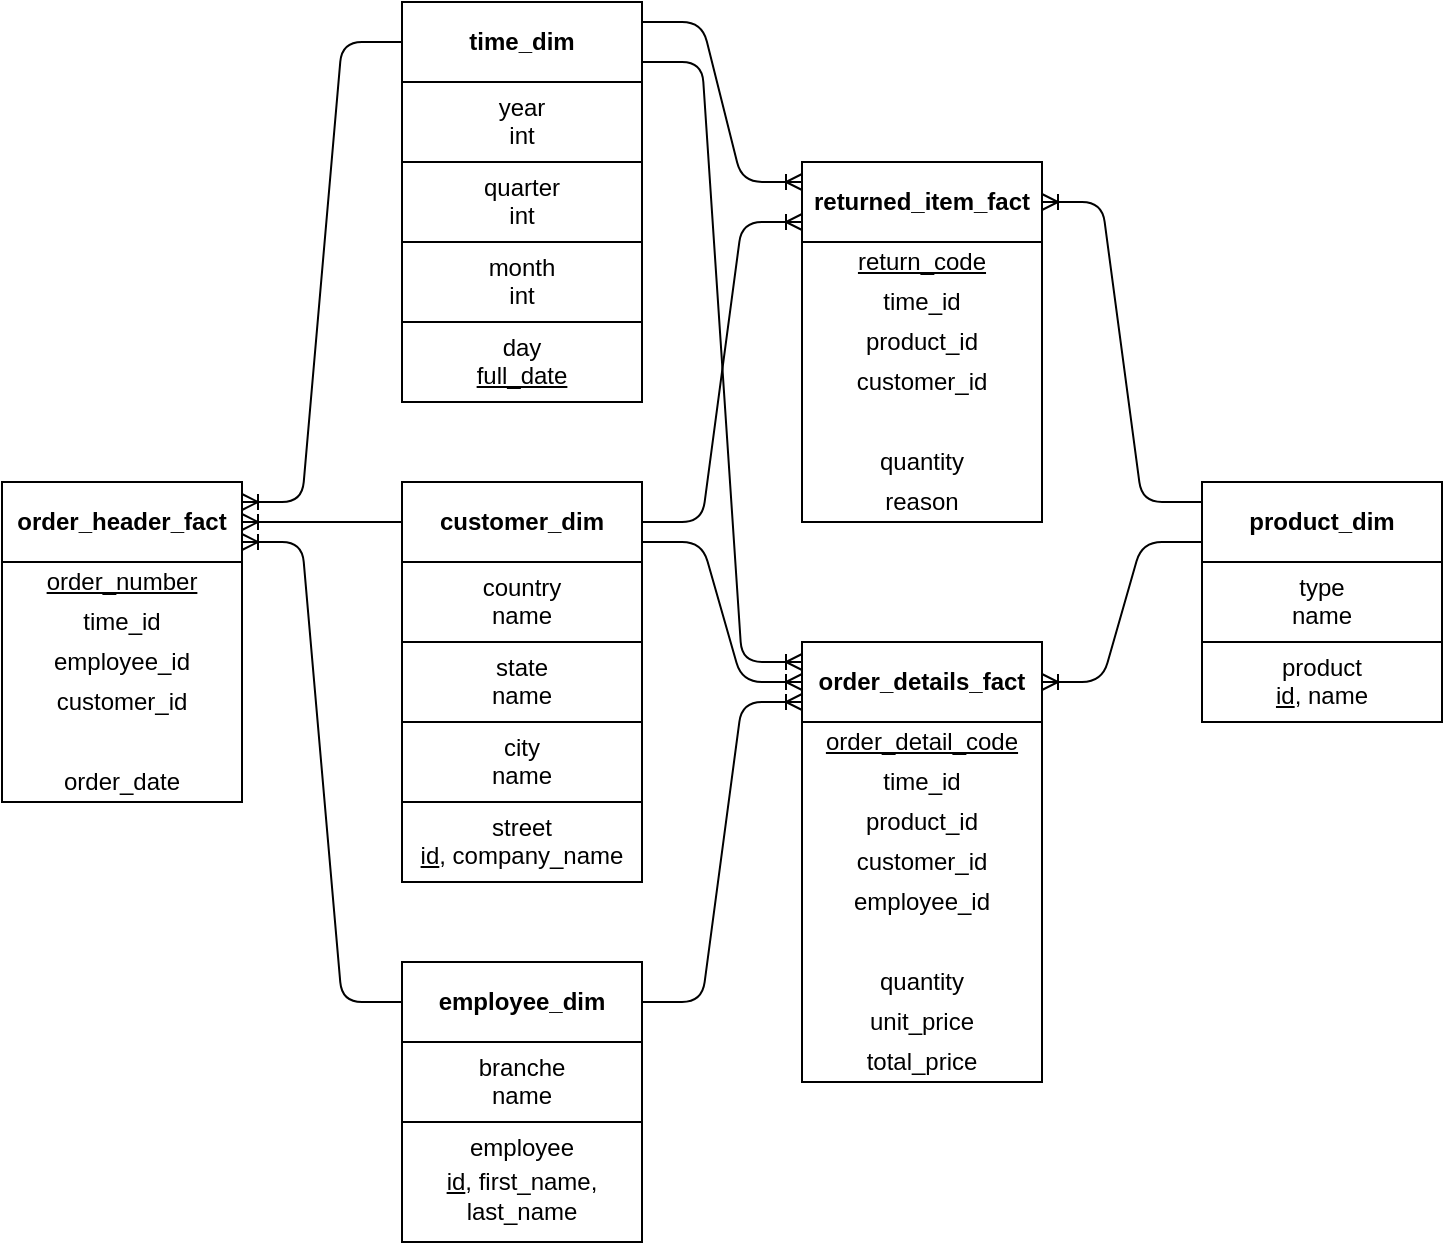 <mxfile version="14.5.1" type="device"><diagram id="R2lEEEUBdFMjLlhIrx00" name="Page-1"><mxGraphModel dx="1024" dy="601" grid="1" gridSize="10" guides="1" tooltips="1" connect="1" arrows="1" fold="1" page="1" pageScale="1" pageWidth="850" pageHeight="1100" math="0" shadow="0" extFonts="Permanent Marker^https://fonts.googleapis.com/css?family=Permanent+Marker"><root><mxCell id="0"/><mxCell id="1" parent="0"/><mxCell id="J6xo8imgdwuWEYaqgRBh-65" value="" style="group;" parent="1" vertex="1" connectable="0"><mxGeometry x="640" y="280" width="120" height="120" as="geometry"/></mxCell><mxCell id="J6xo8imgdwuWEYaqgRBh-47" value="&lt;b&gt;product&lt;/b&gt;&lt;b&gt;_dim&lt;/b&gt;" style="rounded=0;whiteSpace=wrap;html=1;" parent="J6xo8imgdwuWEYaqgRBh-65" vertex="1"><mxGeometry width="120" height="40" as="geometry"/></mxCell><mxCell id="J6xo8imgdwuWEYaqgRBh-48" value="" style="group" parent="J6xo8imgdwuWEYaqgRBh-65" vertex="1" connectable="0"><mxGeometry y="40" width="120" height="40" as="geometry"/></mxCell><mxCell id="J6xo8imgdwuWEYaqgRBh-49" value="" style="rounded=0;whiteSpace=wrap;html=1;fillColor=#ffffff;" parent="J6xo8imgdwuWEYaqgRBh-48" vertex="1"><mxGeometry width="120" height="40" as="geometry"/></mxCell><mxCell id="J6xo8imgdwuWEYaqgRBh-50" value="type" style="text;html=1;strokeColor=none;fillColor=none;align=center;verticalAlign=middle;whiteSpace=wrap;rounded=0;" parent="J6xo8imgdwuWEYaqgRBh-48" vertex="1"><mxGeometry y="6.67" width="120" height="13.33" as="geometry"/></mxCell><mxCell id="J6xo8imgdwuWEYaqgRBh-51" value="name" style="text;html=1;strokeColor=none;fillColor=none;align=center;verticalAlign=middle;whiteSpace=wrap;rounded=0;" parent="J6xo8imgdwuWEYaqgRBh-48" vertex="1"><mxGeometry y="20" width="120" height="13.33" as="geometry"/></mxCell><mxCell id="J6xo8imgdwuWEYaqgRBh-60" value="" style="group" parent="J6xo8imgdwuWEYaqgRBh-65" vertex="1" connectable="0"><mxGeometry y="80" width="120" height="40" as="geometry"/></mxCell><mxCell id="J6xo8imgdwuWEYaqgRBh-61" value="" style="rounded=0;whiteSpace=wrap;html=1;fillColor=#ffffff;" parent="J6xo8imgdwuWEYaqgRBh-60" vertex="1"><mxGeometry width="120" height="40" as="geometry"/></mxCell><mxCell id="J6xo8imgdwuWEYaqgRBh-62" value="product" style="text;html=1;strokeColor=none;fillColor=none;align=center;verticalAlign=middle;whiteSpace=wrap;rounded=0;" parent="J6xo8imgdwuWEYaqgRBh-60" vertex="1"><mxGeometry y="6.67" width="120" height="13.33" as="geometry"/></mxCell><mxCell id="J6xo8imgdwuWEYaqgRBh-63" value="&lt;u&gt;id&lt;/u&gt;, name" style="text;html=1;strokeColor=none;fillColor=none;align=center;verticalAlign=middle;whiteSpace=wrap;rounded=0;" parent="J6xo8imgdwuWEYaqgRBh-60" vertex="1"><mxGeometry y="20" width="120" height="13.33" as="geometry"/></mxCell><mxCell id="J6xo8imgdwuWEYaqgRBh-115" value="" style="group" parent="1" vertex="1" connectable="0"><mxGeometry x="240" y="40" width="120" height="200" as="geometry"/></mxCell><mxCell id="J6xo8imgdwuWEYaqgRBh-13" value="&lt;b&gt;time_dim&lt;/b&gt;" style="rounded=0;whiteSpace=wrap;html=1;" parent="J6xo8imgdwuWEYaqgRBh-115" vertex="1"><mxGeometry width="120" height="40" as="geometry"/></mxCell><mxCell id="J6xo8imgdwuWEYaqgRBh-26" value="" style="group" parent="J6xo8imgdwuWEYaqgRBh-115" vertex="1" connectable="0"><mxGeometry y="40" width="120" height="40" as="geometry"/></mxCell><mxCell id="J6xo8imgdwuWEYaqgRBh-23" value="" style="rounded=0;whiteSpace=wrap;html=1;fillColor=#ffffff;" parent="J6xo8imgdwuWEYaqgRBh-26" vertex="1"><mxGeometry width="120" height="40" as="geometry"/></mxCell><mxCell id="J6xo8imgdwuWEYaqgRBh-24" value="year" style="text;html=1;strokeColor=none;fillColor=none;align=center;verticalAlign=middle;whiteSpace=wrap;rounded=0;" parent="J6xo8imgdwuWEYaqgRBh-26" vertex="1"><mxGeometry y="6.67" width="120" height="13.33" as="geometry"/></mxCell><mxCell id="J6xo8imgdwuWEYaqgRBh-25" value="int" style="text;html=1;strokeColor=none;fillColor=none;align=center;verticalAlign=middle;whiteSpace=wrap;rounded=0;" parent="J6xo8imgdwuWEYaqgRBh-26" vertex="1"><mxGeometry y="20" width="120" height="13.33" as="geometry"/></mxCell><mxCell id="J6xo8imgdwuWEYaqgRBh-27" value="" style="group" parent="J6xo8imgdwuWEYaqgRBh-115" vertex="1" connectable="0"><mxGeometry y="120" width="120" height="40" as="geometry"/></mxCell><mxCell id="J6xo8imgdwuWEYaqgRBh-28" value="" style="rounded=0;whiteSpace=wrap;html=1;fillColor=#ffffff;" parent="J6xo8imgdwuWEYaqgRBh-27" vertex="1"><mxGeometry width="120" height="40" as="geometry"/></mxCell><mxCell id="J6xo8imgdwuWEYaqgRBh-29" value="month" style="text;html=1;strokeColor=none;fillColor=none;align=center;verticalAlign=middle;whiteSpace=wrap;rounded=0;" parent="J6xo8imgdwuWEYaqgRBh-27" vertex="1"><mxGeometry y="6.67" width="120" height="13.33" as="geometry"/></mxCell><mxCell id="J6xo8imgdwuWEYaqgRBh-30" value="int" style="text;html=1;strokeColor=none;fillColor=none;align=center;verticalAlign=middle;whiteSpace=wrap;rounded=0;" parent="J6xo8imgdwuWEYaqgRBh-27" vertex="1"><mxGeometry y="20" width="120" height="13.33" as="geometry"/></mxCell><mxCell id="J6xo8imgdwuWEYaqgRBh-31" value="" style="group;fillColor=#fff2cc;strokeColor=#d6b656;" parent="J6xo8imgdwuWEYaqgRBh-115" vertex="1" connectable="0"><mxGeometry y="160" width="120" height="40" as="geometry"/></mxCell><mxCell id="J6xo8imgdwuWEYaqgRBh-32" value="" style="rounded=0;whiteSpace=wrap;html=1;fillColor=#ffffff;" parent="J6xo8imgdwuWEYaqgRBh-31" vertex="1"><mxGeometry width="120" height="40" as="geometry"/></mxCell><mxCell id="J6xo8imgdwuWEYaqgRBh-33" value="day" style="text;html=1;strokeColor=none;fillColor=none;align=center;verticalAlign=middle;whiteSpace=wrap;rounded=0;" parent="J6xo8imgdwuWEYaqgRBh-31" vertex="1"><mxGeometry y="6.67" width="120" height="13.33" as="geometry"/></mxCell><mxCell id="J6xo8imgdwuWEYaqgRBh-34" value="&lt;u&gt;full_date&lt;/u&gt;" style="text;html=1;strokeColor=none;fillColor=none;align=center;verticalAlign=middle;whiteSpace=wrap;rounded=0;" parent="J6xo8imgdwuWEYaqgRBh-31" vertex="1"><mxGeometry y="20" width="120" height="13.33" as="geometry"/></mxCell><mxCell id="J6xo8imgdwuWEYaqgRBh-37" value="" style="group" parent="J6xo8imgdwuWEYaqgRBh-115" vertex="1" connectable="0"><mxGeometry y="80" width="120" height="40" as="geometry"/></mxCell><mxCell id="J6xo8imgdwuWEYaqgRBh-38" value="" style="rounded=0;whiteSpace=wrap;html=1;fillColor=#ffffff;" parent="J6xo8imgdwuWEYaqgRBh-37" vertex="1"><mxGeometry width="120" height="40" as="geometry"/></mxCell><mxCell id="J6xo8imgdwuWEYaqgRBh-39" value="quarter" style="text;html=1;strokeColor=none;fillColor=none;align=center;verticalAlign=middle;whiteSpace=wrap;rounded=0;" parent="J6xo8imgdwuWEYaqgRBh-37" vertex="1"><mxGeometry y="6.67" width="120" height="13.33" as="geometry"/></mxCell><mxCell id="J6xo8imgdwuWEYaqgRBh-40" value="int" style="text;html=1;strokeColor=none;fillColor=none;align=center;verticalAlign=middle;whiteSpace=wrap;rounded=0;" parent="J6xo8imgdwuWEYaqgRBh-37" vertex="1"><mxGeometry y="20" width="120" height="13.33" as="geometry"/></mxCell><mxCell id="J6xo8imgdwuWEYaqgRBh-142" value="" style="edgeStyle=entityRelationEdgeStyle;fontSize=12;html=1;endArrow=ERoneToMany;entryX=0;entryY=0.25;entryDx=0;entryDy=0;exitX=1;exitY=0.75;exitDx=0;exitDy=0;" parent="1" source="J6xo8imgdwuWEYaqgRBh-13" target="J6xo8imgdwuWEYaqgRBh-114" edge="1"><mxGeometry width="100" height="100" relative="1" as="geometry"><mxPoint x="380" y="-100" as="sourcePoint"/><mxPoint x="500" y="20" as="targetPoint"/></mxGeometry></mxCell><mxCell id="J6xo8imgdwuWEYaqgRBh-143" value="" style="edgeStyle=entityRelationEdgeStyle;fontSize=12;html=1;endArrow=ERoneToMany;exitX=1;exitY=0.75;exitDx=0;exitDy=0;" parent="1" source="J6xo8imgdwuWEYaqgRBh-95" edge="1"><mxGeometry width="100" height="100" relative="1" as="geometry"><mxPoint x="380" y="-100" as="sourcePoint"/><mxPoint x="440" y="380" as="targetPoint"/></mxGeometry></mxCell><mxCell id="J6xo8imgdwuWEYaqgRBh-144" value="" style="edgeStyle=entityRelationEdgeStyle;fontSize=12;html=1;endArrow=ERoneToMany;entryX=1;entryY=0.5;entryDx=0;entryDy=0;exitX=0;exitY=0.75;exitDx=0;exitDy=0;" parent="1" source="J6xo8imgdwuWEYaqgRBh-47" target="J6xo8imgdwuWEYaqgRBh-114" edge="1"><mxGeometry width="100" height="100" relative="1" as="geometry"><mxPoint x="380" y="-100" as="sourcePoint"/><mxPoint x="560" y="-80" as="targetPoint"/></mxGeometry></mxCell><mxCell id="J6xo8imgdwuWEYaqgRBh-145" value="" style="edgeStyle=entityRelationEdgeStyle;fontSize=12;html=1;endArrow=ERoneToMany;entryX=0;entryY=0.75;entryDx=0;entryDy=0;exitX=1;exitY=0.5;exitDx=0;exitDy=0;" parent="1" source="J6xo8imgdwuWEYaqgRBh-95" target="J6xo8imgdwuWEYaqgRBh-124" edge="1"><mxGeometry width="100" height="100" relative="1" as="geometry"><mxPoint x="420" y="300" as="sourcePoint"/><mxPoint x="550" y="-80" as="targetPoint"/></mxGeometry></mxCell><mxCell id="J6xo8imgdwuWEYaqgRBh-146" value="" style="edgeStyle=entityRelationEdgeStyle;fontSize=12;html=1;endArrow=ERoneToMany;entryX=1;entryY=0.5;entryDx=0;entryDy=0;exitX=0;exitY=0.25;exitDx=0;exitDy=0;" parent="1" source="J6xo8imgdwuWEYaqgRBh-47" target="J6xo8imgdwuWEYaqgRBh-124" edge="1"><mxGeometry width="100" height="100" relative="1" as="geometry"><mxPoint x="390" y="310" as="sourcePoint"/><mxPoint x="550" y="120" as="targetPoint"/></mxGeometry></mxCell><mxCell id="J6xo8imgdwuWEYaqgRBh-147" value="" style="edgeStyle=entityRelationEdgeStyle;fontSize=12;html=1;endArrow=ERoneToMany;entryX=0;entryY=0.25;entryDx=0;entryDy=0;exitX=1;exitY=0.25;exitDx=0;exitDy=0;" parent="1" source="J6xo8imgdwuWEYaqgRBh-13" target="J6xo8imgdwuWEYaqgRBh-124" edge="1"><mxGeometry width="100" height="100" relative="1" as="geometry"><mxPoint x="420" y="-90" as="sourcePoint"/><mxPoint x="550" y="110" as="targetPoint"/></mxGeometry></mxCell><mxCell id="J6xo8imgdwuWEYaqgRBh-149" value="" style="group" parent="1" vertex="1" connectable="0"><mxGeometry x="240" y="280" width="120" height="200" as="geometry"/></mxCell><mxCell id="J6xo8imgdwuWEYaqgRBh-95" value="&lt;b&gt;customer_dim&lt;/b&gt;" style="rounded=0;whiteSpace=wrap;html=1;" parent="J6xo8imgdwuWEYaqgRBh-149" vertex="1"><mxGeometry width="120" height="40" as="geometry"/></mxCell><mxCell id="J6xo8imgdwuWEYaqgRBh-96" value="" style="group" parent="J6xo8imgdwuWEYaqgRBh-149" vertex="1" connectable="0"><mxGeometry y="40" width="120" height="40" as="geometry"/></mxCell><mxCell id="J6xo8imgdwuWEYaqgRBh-97" value="" style="rounded=0;whiteSpace=wrap;html=1;fillColor=#ffffff;" parent="J6xo8imgdwuWEYaqgRBh-96" vertex="1"><mxGeometry width="120" height="40" as="geometry"/></mxCell><mxCell id="J6xo8imgdwuWEYaqgRBh-98" value="country" style="text;html=1;strokeColor=none;fillColor=none;align=center;verticalAlign=middle;whiteSpace=wrap;rounded=0;" parent="J6xo8imgdwuWEYaqgRBh-96" vertex="1"><mxGeometry y="6.67" width="120" height="13.33" as="geometry"/></mxCell><mxCell id="J6xo8imgdwuWEYaqgRBh-99" value="name" style="text;html=1;strokeColor=none;fillColor=none;align=center;verticalAlign=middle;whiteSpace=wrap;rounded=0;" parent="J6xo8imgdwuWEYaqgRBh-96" vertex="1"><mxGeometry y="20" width="120" height="13.33" as="geometry"/></mxCell><mxCell id="J6xo8imgdwuWEYaqgRBh-100" value="" style="group" parent="J6xo8imgdwuWEYaqgRBh-149" vertex="1" connectable="0"><mxGeometry y="120" width="120" height="40" as="geometry"/></mxCell><mxCell id="J6xo8imgdwuWEYaqgRBh-101" value="" style="rounded=0;whiteSpace=wrap;html=1;fillColor=#ffffff;" parent="J6xo8imgdwuWEYaqgRBh-100" vertex="1"><mxGeometry width="120" height="40" as="geometry"/></mxCell><mxCell id="J6xo8imgdwuWEYaqgRBh-102" value="city" style="text;html=1;strokeColor=none;fillColor=none;align=center;verticalAlign=middle;whiteSpace=wrap;rounded=0;" parent="J6xo8imgdwuWEYaqgRBh-100" vertex="1"><mxGeometry y="6.67" width="120" height="13.33" as="geometry"/></mxCell><mxCell id="J6xo8imgdwuWEYaqgRBh-103" value="name" style="text;html=1;strokeColor=none;fillColor=none;align=center;verticalAlign=middle;whiteSpace=wrap;rounded=0;" parent="J6xo8imgdwuWEYaqgRBh-100" vertex="1"><mxGeometry y="20" width="120" height="13.33" as="geometry"/></mxCell><mxCell id="J6xo8imgdwuWEYaqgRBh-104" value="" style="group" parent="J6xo8imgdwuWEYaqgRBh-149" vertex="1" connectable="0"><mxGeometry y="160" width="120" height="40" as="geometry"/></mxCell><mxCell id="J6xo8imgdwuWEYaqgRBh-105" value="" style="rounded=0;whiteSpace=wrap;html=1;fillColor=#ffffff;" parent="J6xo8imgdwuWEYaqgRBh-104" vertex="1"><mxGeometry width="120" height="40" as="geometry"/></mxCell><mxCell id="J6xo8imgdwuWEYaqgRBh-106" value="street" style="text;html=1;strokeColor=none;fillColor=none;align=center;verticalAlign=middle;whiteSpace=wrap;rounded=0;" parent="J6xo8imgdwuWEYaqgRBh-104" vertex="1"><mxGeometry y="6.67" width="120" height="13.33" as="geometry"/></mxCell><mxCell id="J6xo8imgdwuWEYaqgRBh-107" value="&lt;u&gt;id&lt;/u&gt;, company_name" style="text;html=1;strokeColor=none;fillColor=none;align=center;verticalAlign=middle;whiteSpace=wrap;rounded=0;" parent="J6xo8imgdwuWEYaqgRBh-104" vertex="1"><mxGeometry y="20" width="120" height="13.33" as="geometry"/></mxCell><mxCell id="J6xo8imgdwuWEYaqgRBh-108" value="" style="group" parent="J6xo8imgdwuWEYaqgRBh-149" vertex="1" connectable="0"><mxGeometry y="80" width="120" height="40" as="geometry"/></mxCell><mxCell id="J6xo8imgdwuWEYaqgRBh-109" value="" style="rounded=0;whiteSpace=wrap;html=1;fillColor=#ffffff;" parent="J6xo8imgdwuWEYaqgRBh-108" vertex="1"><mxGeometry width="120" height="40" as="geometry"/></mxCell><mxCell id="J6xo8imgdwuWEYaqgRBh-110" value="state" style="text;html=1;strokeColor=none;fillColor=none;align=center;verticalAlign=middle;whiteSpace=wrap;rounded=0;" parent="J6xo8imgdwuWEYaqgRBh-108" vertex="1"><mxGeometry y="6.67" width="120" height="13.33" as="geometry"/></mxCell><mxCell id="J6xo8imgdwuWEYaqgRBh-111" value="name" style="text;html=1;strokeColor=none;fillColor=none;align=center;verticalAlign=middle;whiteSpace=wrap;rounded=0;" parent="J6xo8imgdwuWEYaqgRBh-108" vertex="1"><mxGeometry y="20" width="120" height="13.33" as="geometry"/></mxCell><mxCell id="gmsynBFg0CLHy38kcZ8t-29" value="" style="group" parent="1" vertex="1" connectable="0"><mxGeometry x="440" y="120" width="120" height="180" as="geometry"/></mxCell><mxCell id="J6xo8imgdwuWEYaqgRBh-124" value="&lt;b&gt;returned_item_fact&lt;/b&gt;" style="rounded=0;whiteSpace=wrap;html=1;strokeColor=#000000;fillColor=#ffffff;" parent="gmsynBFg0CLHy38kcZ8t-29" vertex="1"><mxGeometry width="120" height="40" as="geometry"/></mxCell><mxCell id="J6xo8imgdwuWEYaqgRBh-125" value="" style="rounded=0;whiteSpace=wrap;html=1;strokeColor=#000000;fillColor=#ffffff;" parent="gmsynBFg0CLHy38kcZ8t-29" vertex="1"><mxGeometry y="40" width="120" height="140" as="geometry"/></mxCell><mxCell id="J6xo8imgdwuWEYaqgRBh-126" value="time_id" style="text;html=1;strokeColor=none;fillColor=none;align=center;verticalAlign=middle;whiteSpace=wrap;rounded=0;" parent="gmsynBFg0CLHy38kcZ8t-29" vertex="1"><mxGeometry y="60" width="120" height="20" as="geometry"/></mxCell><mxCell id="J6xo8imgdwuWEYaqgRBh-127" value="product_id" style="text;html=1;strokeColor=none;fillColor=none;align=center;verticalAlign=middle;whiteSpace=wrap;rounded=0;" parent="gmsynBFg0CLHy38kcZ8t-29" vertex="1"><mxGeometry y="80" width="120" height="20" as="geometry"/></mxCell><mxCell id="J6xo8imgdwuWEYaqgRBh-128" value="customer_id" style="text;html=1;strokeColor=none;fillColor=none;align=center;verticalAlign=middle;whiteSpace=wrap;rounded=0;" parent="gmsynBFg0CLHy38kcZ8t-29" vertex="1"><mxGeometry y="100" width="120" height="20" as="geometry"/></mxCell><mxCell id="J6xo8imgdwuWEYaqgRBh-129" value="quantity" style="text;html=1;strokeColor=none;fillColor=none;align=center;verticalAlign=middle;whiteSpace=wrap;rounded=0;" parent="gmsynBFg0CLHy38kcZ8t-29" vertex="1"><mxGeometry y="140" width="120" height="20" as="geometry"/></mxCell><mxCell id="J6xo8imgdwuWEYaqgRBh-130" value="reason" style="text;html=1;strokeColor=none;fillColor=none;align=center;verticalAlign=middle;whiteSpace=wrap;rounded=0;" parent="gmsynBFg0CLHy38kcZ8t-29" vertex="1"><mxGeometry y="160" width="120" height="20" as="geometry"/></mxCell><mxCell id="gmsynBFg0CLHy38kcZ8t-28" value="&lt;u&gt;return_code&lt;/u&gt;" style="text;html=1;strokeColor=none;fillColor=none;align=center;verticalAlign=middle;whiteSpace=wrap;rounded=0;" parent="gmsynBFg0CLHy38kcZ8t-29" vertex="1"><mxGeometry y="40" width="120" height="20" as="geometry"/></mxCell><mxCell id="gmsynBFg0CLHy38kcZ8t-33" value="" style="edgeStyle=entityRelationEdgeStyle;fontSize=12;html=1;endArrow=ERoneToMany;exitX=0;exitY=0.5;exitDx=0;exitDy=0;entryX=1;entryY=0.25;entryDx=0;entryDy=0;" parent="1" source="J6xo8imgdwuWEYaqgRBh-13" target="gmsynBFg0CLHy38kcZ8t-20" edge="1"><mxGeometry width="100" height="100" relative="1" as="geometry"><mxPoint x="390" y="-90" as="sourcePoint"/><mxPoint x="510" y="330" as="targetPoint"/></mxGeometry></mxCell><mxCell id="gmsynBFg0CLHy38kcZ8t-36" value="" style="edgeStyle=entityRelationEdgeStyle;fontSize=12;html=1;endArrow=ERoneToMany;entryX=1;entryY=0.75;entryDx=0;entryDy=0;exitX=0;exitY=0.5;exitDx=0;exitDy=0;" parent="1" source="gmsynBFg0CLHy38kcZ8t-2" target="gmsynBFg0CLHy38kcZ8t-20" edge="1"><mxGeometry width="100" height="100" relative="1" as="geometry"><mxPoint x="390" y="150" as="sourcePoint"/><mxPoint x="550" y="150" as="targetPoint"/></mxGeometry></mxCell><mxCell id="gmsynBFg0CLHy38kcZ8t-37" value="" style="edgeStyle=entityRelationEdgeStyle;fontSize=12;html=1;endArrow=ERoneToMany;entryX=1;entryY=0.5;entryDx=0;entryDy=0;exitX=0;exitY=0.5;exitDx=0;exitDy=0;" parent="1" source="J6xo8imgdwuWEYaqgRBh-95" target="gmsynBFg0CLHy38kcZ8t-20" edge="1"><mxGeometry width="100" height="100" relative="1" as="geometry"><mxPoint x="400" y="320" as="sourcePoint"/><mxPoint x="550" y="390" as="targetPoint"/></mxGeometry></mxCell><mxCell id="gmsynBFg0CLHy38kcZ8t-42" value="" style="group" parent="1" vertex="1" connectable="0"><mxGeometry x="240" y="520" width="120" height="140" as="geometry"/></mxCell><mxCell id="gmsynBFg0CLHy38kcZ8t-2" value="&lt;b&gt;employee_dim&lt;/b&gt;" style="rounded=0;whiteSpace=wrap;html=1;" parent="gmsynBFg0CLHy38kcZ8t-42" vertex="1"><mxGeometry width="120" height="40" as="geometry"/></mxCell><mxCell id="gmsynBFg0CLHy38kcZ8t-3" value="" style="group" parent="gmsynBFg0CLHy38kcZ8t-42" vertex="1" connectable="0"><mxGeometry y="40" width="120" height="40" as="geometry"/></mxCell><mxCell id="gmsynBFg0CLHy38kcZ8t-4" value="" style="rounded=0;whiteSpace=wrap;html=1;fillColor=#ffffff;" parent="gmsynBFg0CLHy38kcZ8t-3" vertex="1"><mxGeometry width="120" height="40" as="geometry"/></mxCell><mxCell id="gmsynBFg0CLHy38kcZ8t-5" value="branche" style="text;html=1;strokeColor=none;fillColor=none;align=center;verticalAlign=middle;whiteSpace=wrap;rounded=0;" parent="gmsynBFg0CLHy38kcZ8t-3" vertex="1"><mxGeometry y="6.67" width="120" height="13.33" as="geometry"/></mxCell><mxCell id="gmsynBFg0CLHy38kcZ8t-6" value="name" style="text;html=1;strokeColor=none;fillColor=none;align=center;verticalAlign=middle;whiteSpace=wrap;rounded=0;" parent="gmsynBFg0CLHy38kcZ8t-3" vertex="1"><mxGeometry y="20" width="120" height="13.33" as="geometry"/></mxCell><mxCell id="gmsynBFg0CLHy38kcZ8t-15" value="" style="group" parent="gmsynBFg0CLHy38kcZ8t-42" vertex="1" connectable="0"><mxGeometry y="80" width="120" height="60" as="geometry"/></mxCell><mxCell id="gmsynBFg0CLHy38kcZ8t-16" value="" style="rounded=0;whiteSpace=wrap;html=1;fillColor=#ffffff;" parent="gmsynBFg0CLHy38kcZ8t-15" vertex="1"><mxGeometry width="120" height="60" as="geometry"/></mxCell><mxCell id="gmsynBFg0CLHy38kcZ8t-17" value="employee" style="text;html=1;strokeColor=none;fillColor=none;align=center;verticalAlign=middle;whiteSpace=wrap;rounded=0;" parent="gmsynBFg0CLHy38kcZ8t-15" vertex="1"><mxGeometry y="6.67" width="120" height="13.33" as="geometry"/></mxCell><mxCell id="gmsynBFg0CLHy38kcZ8t-18" value="&lt;u&gt;id&lt;/u&gt;, first_name, last_name" style="text;html=1;strokeColor=none;fillColor=none;align=center;verticalAlign=middle;whiteSpace=wrap;rounded=0;" parent="gmsynBFg0CLHy38kcZ8t-15" vertex="1"><mxGeometry y="30" width="120" height="13.33" as="geometry"/></mxCell><mxCell id="ejnwT0fsZqrXakubSUOi-2" value="" style="group" parent="1" vertex="1" connectable="0"><mxGeometry x="40" y="280" width="120" height="160" as="geometry"/></mxCell><mxCell id="gmsynBFg0CLHy38kcZ8t-20" value="&lt;b&gt;order_header_fact&lt;/b&gt;" style="rounded=0;whiteSpace=wrap;html=1;strokeColor=#000000;fillColor=#ffffff;" parent="ejnwT0fsZqrXakubSUOi-2" vertex="1"><mxGeometry width="120" height="40" as="geometry"/></mxCell><mxCell id="gmsynBFg0CLHy38kcZ8t-21" value="" style="rounded=0;whiteSpace=wrap;html=1;strokeColor=#000000;fillColor=#ffffff;" parent="ejnwT0fsZqrXakubSUOi-2" vertex="1"><mxGeometry y="40" width="120" height="120" as="geometry"/></mxCell><mxCell id="gmsynBFg0CLHy38kcZ8t-22" value="&lt;u&gt;order_number&lt;/u&gt;" style="text;html=1;strokeColor=none;fillColor=none;align=center;verticalAlign=middle;whiteSpace=wrap;rounded=0;" parent="ejnwT0fsZqrXakubSUOi-2" vertex="1"><mxGeometry y="40" width="120" height="20" as="geometry"/></mxCell><mxCell id="gmsynBFg0CLHy38kcZ8t-23" value="time_id" style="text;html=1;strokeColor=none;fillColor=none;align=center;verticalAlign=middle;whiteSpace=wrap;rounded=0;" parent="ejnwT0fsZqrXakubSUOi-2" vertex="1"><mxGeometry y="60" width="120" height="20" as="geometry"/></mxCell><mxCell id="gmsynBFg0CLHy38kcZ8t-24" value="employee_id" style="text;html=1;strokeColor=none;fillColor=none;align=center;verticalAlign=middle;whiteSpace=wrap;rounded=0;" parent="ejnwT0fsZqrXakubSUOi-2" vertex="1"><mxGeometry y="80" width="120" height="20" as="geometry"/></mxCell><mxCell id="gmsynBFg0CLHy38kcZ8t-25" value="customer_id" style="text;html=1;strokeColor=none;fillColor=none;align=center;verticalAlign=middle;whiteSpace=wrap;rounded=0;" parent="ejnwT0fsZqrXakubSUOi-2" vertex="1"><mxGeometry y="100" width="120" height="20" as="geometry"/></mxCell><mxCell id="ejnwT0fsZqrXakubSUOi-1" value="order_date" style="text;html=1;strokeColor=none;fillColor=none;align=center;verticalAlign=middle;whiteSpace=wrap;rounded=0;" parent="ejnwT0fsZqrXakubSUOi-2" vertex="1"><mxGeometry y="140" width="120" height="20" as="geometry"/></mxCell><mxCell id="iEU5SLRBdKv-ONsGH_2L-1" value="" style="edgeStyle=entityRelationEdgeStyle;fontSize=12;html=1;endArrow=ERoneToMany;exitX=1;exitY=0.5;exitDx=0;exitDy=0;" parent="1" source="gmsynBFg0CLHy38kcZ8t-2" edge="1"><mxGeometry width="100" height="100" relative="1" as="geometry"><mxPoint x="370" y="320" as="sourcePoint"/><mxPoint x="440" y="390" as="targetPoint"/></mxGeometry></mxCell><mxCell id="iEU5SLRBdKv-ONsGH_2L-4" value="" style="group" parent="1" vertex="1" connectable="0"><mxGeometry x="440" y="360" width="120" height="220" as="geometry"/></mxCell><mxCell id="J6xo8imgdwuWEYaqgRBh-114" value="&lt;b&gt;order_details_fact&lt;/b&gt;" style="rounded=0;whiteSpace=wrap;html=1;strokeColor=#000000;fillColor=#ffffff;" parent="iEU5SLRBdKv-ONsGH_2L-4" vertex="1"><mxGeometry width="120" height="40" as="geometry"/></mxCell><mxCell id="J6xo8imgdwuWEYaqgRBh-116" value="" style="rounded=0;whiteSpace=wrap;html=1;strokeColor=#000000;fillColor=#ffffff;" parent="iEU5SLRBdKv-ONsGH_2L-4" vertex="1"><mxGeometry y="40" width="120" height="180" as="geometry"/></mxCell><mxCell id="J6xo8imgdwuWEYaqgRBh-117" value="time_id" style="text;html=1;strokeColor=none;fillColor=none;align=center;verticalAlign=middle;whiteSpace=wrap;rounded=0;" parent="iEU5SLRBdKv-ONsGH_2L-4" vertex="1"><mxGeometry y="60" width="120" height="20" as="geometry"/></mxCell><mxCell id="J6xo8imgdwuWEYaqgRBh-118" value="product_id" style="text;html=1;strokeColor=none;fillColor=none;align=center;verticalAlign=middle;whiteSpace=wrap;rounded=0;" parent="iEU5SLRBdKv-ONsGH_2L-4" vertex="1"><mxGeometry y="80" width="120" height="20" as="geometry"/></mxCell><mxCell id="J6xo8imgdwuWEYaqgRBh-119" value="customer_id" style="text;html=1;strokeColor=none;fillColor=none;align=center;verticalAlign=middle;whiteSpace=wrap;rounded=0;" parent="iEU5SLRBdKv-ONsGH_2L-4" vertex="1"><mxGeometry y="100" width="120" height="20" as="geometry"/></mxCell><mxCell id="J6xo8imgdwuWEYaqgRBh-120" value="quantity" style="text;html=1;strokeColor=none;fillColor=none;align=center;verticalAlign=middle;whiteSpace=wrap;rounded=0;" parent="iEU5SLRBdKv-ONsGH_2L-4" vertex="1"><mxGeometry y="160" width="120" height="20" as="geometry"/></mxCell><mxCell id="J6xo8imgdwuWEYaqgRBh-121" value="unit_price" style="text;html=1;strokeColor=none;fillColor=none;align=center;verticalAlign=middle;whiteSpace=wrap;rounded=0;" parent="iEU5SLRBdKv-ONsGH_2L-4" vertex="1"><mxGeometry y="180" width="120" height="20" as="geometry"/></mxCell><mxCell id="gmsynBFg0CLHy38kcZ8t-30" value="&lt;u&gt;order_detail_code&lt;/u&gt;" style="text;html=1;strokeColor=none;fillColor=none;align=center;verticalAlign=middle;whiteSpace=wrap;rounded=0;" parent="iEU5SLRBdKv-ONsGH_2L-4" vertex="1"><mxGeometry y="40" width="120" height="20" as="geometry"/></mxCell><mxCell id="gmsynBFg0CLHy38kcZ8t-34" value="total_price" style="text;html=1;strokeColor=none;fillColor=none;align=center;verticalAlign=middle;whiteSpace=wrap;rounded=0;" parent="iEU5SLRBdKv-ONsGH_2L-4" vertex="1"><mxGeometry y="200" width="120" height="20" as="geometry"/></mxCell><mxCell id="iEU5SLRBdKv-ONsGH_2L-3" value="employee_id" style="text;html=1;strokeColor=none;fillColor=none;align=center;verticalAlign=middle;whiteSpace=wrap;rounded=0;" parent="iEU5SLRBdKv-ONsGH_2L-4" vertex="1"><mxGeometry y="120" width="120" height="20" as="geometry"/></mxCell></root></mxGraphModel></diagram></mxfile>